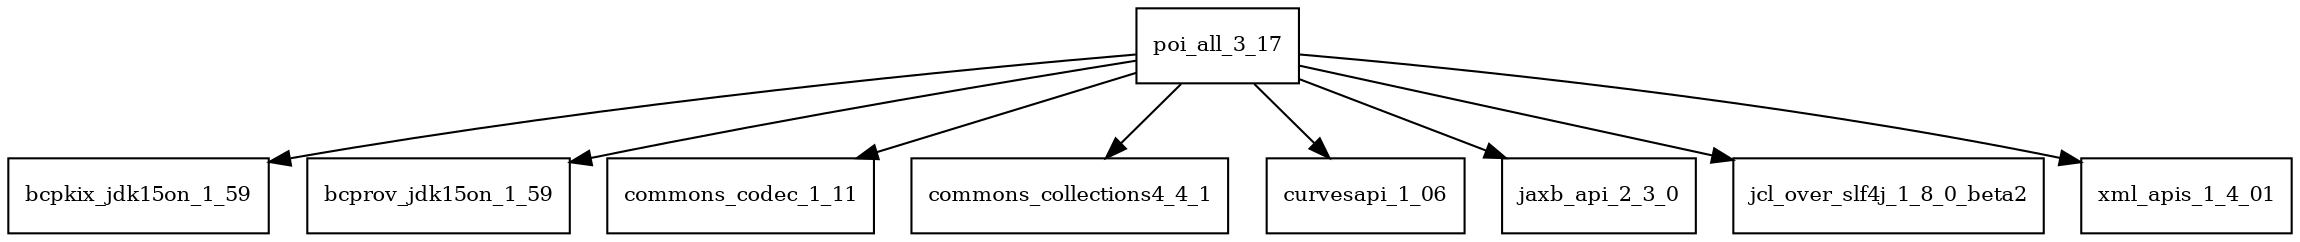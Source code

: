 digraph poi_all_3_17_dependencies {
  node [shape = box, fontsize=10.0];
  poi_all_3_17 -> bcpkix_jdk15on_1_59;
  poi_all_3_17 -> bcprov_jdk15on_1_59;
  poi_all_3_17 -> commons_codec_1_11;
  poi_all_3_17 -> commons_collections4_4_1;
  poi_all_3_17 -> curvesapi_1_06;
  poi_all_3_17 -> jaxb_api_2_3_0;
  poi_all_3_17 -> jcl_over_slf4j_1_8_0_beta2;
  poi_all_3_17 -> xml_apis_1_4_01;
}

